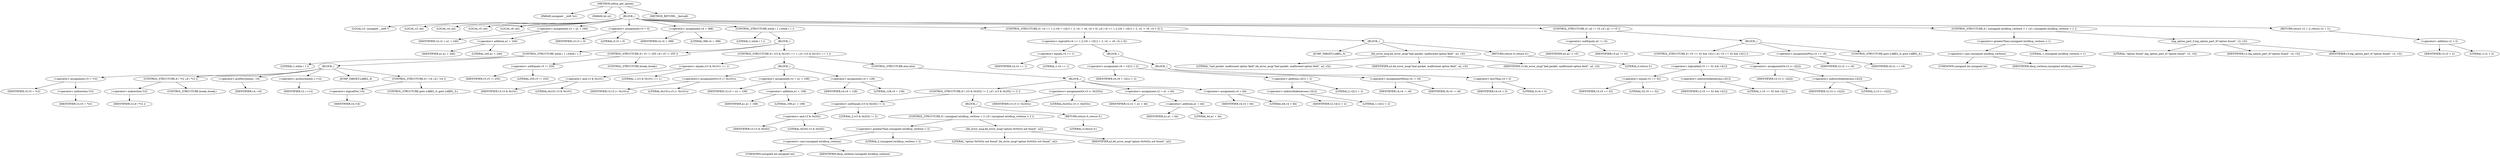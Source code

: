 digraph udhcp_get_option {  
"1000106" [label = "(METHOD,udhcp_get_option)" ]
"1000107" [label = "(PARAM,unsigned __int8 *a1)" ]
"1000108" [label = "(PARAM,int a2)" ]
"1000109" [label = "(BLOCK,,)" ]
"1000110" [label = "(LOCAL,v2: unsigned __int8 *)" ]
"1000111" [label = "(LOCAL,v3: int)" ]
"1000112" [label = "(LOCAL,v4: int)" ]
"1000113" [label = "(LOCAL,v5: int)" ]
"1000114" [label = "(LOCAL,v6: int)" ]
"1000115" [label = "(<operator>.assignment,v2 = a1 + 240)" ]
"1000116" [label = "(IDENTIFIER,v2,v2 = a1 + 240)" ]
"1000117" [label = "(<operator>.addition,a1 + 240)" ]
"1000118" [label = "(IDENTIFIER,a1,a1 + 240)" ]
"1000119" [label = "(LITERAL,240,a1 + 240)" ]
"1000120" [label = "(<operator>.assignment,v3 = 0)" ]
"1000121" [label = "(IDENTIFIER,v3,v3 = 0)" ]
"1000122" [label = "(LITERAL,0,v3 = 0)" ]
"1000123" [label = "(<operator>.assignment,v4 = 388)" ]
"1000124" [label = "(IDENTIFIER,v4,v4 = 388)" ]
"1000125" [label = "(LITERAL,388,v4 = 388)" ]
"1000126" [label = "(CONTROL_STRUCTURE,while ( 1 ),while ( 1 ))" ]
"1000127" [label = "(LITERAL,1,while ( 1 ))" ]
"1000128" [label = "(BLOCK,,)" ]
"1000129" [label = "(CONTROL_STRUCTURE,while ( 1 ),while ( 1 ))" ]
"1000130" [label = "(LITERAL,1,while ( 1 ))" ]
"1000131" [label = "(BLOCK,,)" ]
"1000132" [label = "(<operator>.assignment,v5 = *v2)" ]
"1000133" [label = "(IDENTIFIER,v5,v5 = *v2)" ]
"1000134" [label = "(<operator>.indirection,*v2)" ]
"1000135" [label = "(IDENTIFIER,v2,v5 = *v2)" ]
"1000136" [label = "(CONTROL_STRUCTURE,if ( *v2 ),if ( *v2 ))" ]
"1000137" [label = "(<operator>.indirection,*v2)" ]
"1000138" [label = "(IDENTIFIER,v2,if ( *v2 ))" ]
"1000139" [label = "(CONTROL_STRUCTURE,break;,break;)" ]
"1000140" [label = "(<operator>.preDecrement,--v4)" ]
"1000141" [label = "(IDENTIFIER,v4,--v4)" ]
"1000142" [label = "(<operator>.preIncrement,++v2)" ]
"1000143" [label = "(IDENTIFIER,v2,++v2)" ]
"1000144" [label = "(JUMP_TARGET,LABEL_4)" ]
"1000145" [label = "(CONTROL_STRUCTURE,if ( !v4 ),if ( !v4 ))" ]
"1000146" [label = "(<operator>.logicalNot,!v4)" ]
"1000147" [label = "(IDENTIFIER,v4,!v4)" ]
"1000148" [label = "(CONTROL_STRUCTURE,goto LABEL_5;,goto LABEL_5;)" ]
"1000149" [label = "(CONTROL_STRUCTURE,if ( v5 != 255 ),if ( v5 != 255 ))" ]
"1000150" [label = "(<operator>.notEquals,v5 != 255)" ]
"1000151" [label = "(IDENTIFIER,v5,v5 != 255)" ]
"1000152" [label = "(LITERAL,255,v5 != 255)" ]
"1000153" [label = "(CONTROL_STRUCTURE,break;,break;)" ]
"1000154" [label = "(CONTROL_STRUCTURE,if ( (v3 & 0x101) == 1 ),if ( (v3 & 0x101) == 1 ))" ]
"1000155" [label = "(<operator>.equals,(v3 & 0x101) == 1)" ]
"1000156" [label = "(<operator>.and,v3 & 0x101)" ]
"1000157" [label = "(IDENTIFIER,v3,v3 & 0x101)" ]
"1000158" [label = "(LITERAL,0x101,v3 & 0x101)" ]
"1000159" [label = "(LITERAL,1,(v3 & 0x101) == 1)" ]
"1000160" [label = "(BLOCK,,)" ]
"1000161" [label = "(<operators>.assignmentOr,v3 |= 0x101u)" ]
"1000162" [label = "(IDENTIFIER,v3,v3 |= 0x101u)" ]
"1000163" [label = "(LITERAL,0x101u,v3 |= 0x101u)" ]
"1000164" [label = "(<operator>.assignment,v2 = a1 + 108)" ]
"1000165" [label = "(IDENTIFIER,v2,v2 = a1 + 108)" ]
"1000166" [label = "(<operator>.addition,a1 + 108)" ]
"1000167" [label = "(IDENTIFIER,a1,a1 + 108)" ]
"1000168" [label = "(LITERAL,108,a1 + 108)" ]
"1000169" [label = "(<operator>.assignment,v4 = 128)" ]
"1000170" [label = "(IDENTIFIER,v4,v4 = 128)" ]
"1000171" [label = "(LITERAL,128,v4 = 128)" ]
"1000172" [label = "(CONTROL_STRUCTURE,else,else)" ]
"1000173" [label = "(BLOCK,,)" ]
"1000174" [label = "(CONTROL_STRUCTURE,if ( (v3 & 0x202) != 2 ),if ( (v3 & 0x202) != 2 ))" ]
"1000175" [label = "(<operator>.notEquals,(v3 & 0x202) != 2)" ]
"1000176" [label = "(<operator>.and,v3 & 0x202)" ]
"1000177" [label = "(IDENTIFIER,v3,v3 & 0x202)" ]
"1000178" [label = "(LITERAL,0x202,v3 & 0x202)" ]
"1000179" [label = "(LITERAL,2,(v3 & 0x202) != 2)" ]
"1000180" [label = "(BLOCK,,)" ]
"1000181" [label = "(CONTROL_STRUCTURE,if ( (unsigned int)dhcp_verbose > 2 ),if ( (unsigned int)dhcp_verbose > 2 ))" ]
"1000182" [label = "(<operator>.greaterThan,(unsigned int)dhcp_verbose > 2)" ]
"1000183" [label = "(<operator>.cast,(unsigned int)dhcp_verbose)" ]
"1000184" [label = "(UNKNOWN,unsigned int,unsigned int)" ]
"1000185" [label = "(IDENTIFIER,dhcp_verbose,(unsigned int)dhcp_verbose)" ]
"1000186" [label = "(LITERAL,2,(unsigned int)dhcp_verbose > 2)" ]
"1000187" [label = "(bb_error_msg,bb_error_msg(\"option 0x%02x not found\", a2))" ]
"1000188" [label = "(LITERAL,\"option 0x%02x not found\",bb_error_msg(\"option 0x%02x not found\", a2))" ]
"1000189" [label = "(IDENTIFIER,a2,bb_error_msg(\"option 0x%02x not found\", a2))" ]
"1000190" [label = "(RETURN,return 0;,return 0;)" ]
"1000191" [label = "(LITERAL,0,return 0;)" ]
"1000192" [label = "(<operators>.assignmentOr,v3 |= 0x202u)" ]
"1000193" [label = "(IDENTIFIER,v3,v3 |= 0x202u)" ]
"1000194" [label = "(LITERAL,0x202u,v3 |= 0x202u)" ]
"1000195" [label = "(<operator>.assignment,v2 = a1 + 44)" ]
"1000196" [label = "(IDENTIFIER,v2,v2 = a1 + 44)" ]
"1000197" [label = "(<operator>.addition,a1 + 44)" ]
"1000198" [label = "(IDENTIFIER,a1,a1 + 44)" ]
"1000199" [label = "(LITERAL,44,a1 + 44)" ]
"1000200" [label = "(<operator>.assignment,v4 = 64)" ]
"1000201" [label = "(IDENTIFIER,v4,v4 = 64)" ]
"1000202" [label = "(LITERAL,64,v4 = 64)" ]
"1000203" [label = "(CONTROL_STRUCTURE,if ( v4 == 1 || (v6 = v2[1] + 2, v4 -= v6, v4 < 0) ),if ( v4 == 1 || (v6 = v2[1] + 2, v4 -= v6, v4 < 0) ))" ]
"1000204" [label = "(<operator>.logicalOr,v4 == 1 || (v6 = v2[1] + 2, v4 -= v6, v4 < 0))" ]
"1000205" [label = "(<operator>.equals,v4 == 1)" ]
"1000206" [label = "(IDENTIFIER,v4,v4 == 1)" ]
"1000207" [label = "(LITERAL,1,v4 == 1)" ]
"1000208" [label = "(BLOCK,,)" ]
"1000209" [label = "(<operator>.assignment,v6 = v2[1] + 2)" ]
"1000210" [label = "(IDENTIFIER,v6,v6 = v2[1] + 2)" ]
"1000211" [label = "(<operator>.addition,v2[1] + 2)" ]
"1000212" [label = "(<operator>.indirectIndexAccess,v2[1])" ]
"1000213" [label = "(IDENTIFIER,v2,v2[1] + 2)" ]
"1000214" [label = "(LITERAL,1,v2[1] + 2)" ]
"1000215" [label = "(LITERAL,2,v2[1] + 2)" ]
"1000216" [label = "(BLOCK,,)" ]
"1000217" [label = "(<operator>.assignmentMinus,v4 -= v6)" ]
"1000218" [label = "(IDENTIFIER,v4,v4 -= v6)" ]
"1000219" [label = "(IDENTIFIER,v6,v4 -= v6)" ]
"1000220" [label = "(<operator>.lessThan,v4 < 0)" ]
"1000221" [label = "(IDENTIFIER,v4,v4 < 0)" ]
"1000222" [label = "(LITERAL,0,v4 < 0)" ]
"1000223" [label = "(BLOCK,,)" ]
"1000224" [label = "(JUMP_TARGET,LABEL_5)" ]
"1000225" [label = "(bb_error_msg,bb_error_msg(\"bad packet, malformed option field\", a2, v3))" ]
"1000226" [label = "(LITERAL,\"bad packet, malformed option field\",bb_error_msg(\"bad packet, malformed option field\", a2, v3))" ]
"1000227" [label = "(IDENTIFIER,a2,bb_error_msg(\"bad packet, malformed option field\", a2, v3))" ]
"1000228" [label = "(IDENTIFIER,v3,bb_error_msg(\"bad packet, malformed option field\", a2, v3))" ]
"1000229" [label = "(RETURN,return 0;,return 0;)" ]
"1000230" [label = "(LITERAL,0,return 0;)" ]
"1000231" [label = "(CONTROL_STRUCTURE,if ( a2 != v5 ),if ( a2 != v5 ))" ]
"1000232" [label = "(<operator>.notEquals,a2 != v5)" ]
"1000233" [label = "(IDENTIFIER,a2,a2 != v5)" ]
"1000234" [label = "(IDENTIFIER,v5,a2 != v5)" ]
"1000235" [label = "(BLOCK,,)" ]
"1000236" [label = "(CONTROL_STRUCTURE,if ( v5 == 52 && v2[1] ),if ( v5 == 52 && v2[1] ))" ]
"1000237" [label = "(<operator>.logicalAnd,v5 == 52 && v2[1])" ]
"1000238" [label = "(<operator>.equals,v5 == 52)" ]
"1000239" [label = "(IDENTIFIER,v5,v5 == 52)" ]
"1000240" [label = "(LITERAL,52,v5 == 52)" ]
"1000241" [label = "(<operator>.indirectIndexAccess,v2[1])" ]
"1000242" [label = "(IDENTIFIER,v2,v5 == 52 && v2[1])" ]
"1000243" [label = "(LITERAL,1,v5 == 52 && v2[1])" ]
"1000244" [label = "(<operators>.assignmentOr,v3 |= v2[2])" ]
"1000245" [label = "(IDENTIFIER,v3,v3 |= v2[2])" ]
"1000246" [label = "(<operator>.indirectIndexAccess,v2[2])" ]
"1000247" [label = "(IDENTIFIER,v2,v3 |= v2[2])" ]
"1000248" [label = "(LITERAL,2,v3 |= v2[2])" ]
"1000249" [label = "(<operator>.assignmentPlus,v2 += v6)" ]
"1000250" [label = "(IDENTIFIER,v2,v2 += v6)" ]
"1000251" [label = "(IDENTIFIER,v6,v2 += v6)" ]
"1000252" [label = "(CONTROL_STRUCTURE,goto LABEL_4;,goto LABEL_4;)" ]
"1000253" [label = "(CONTROL_STRUCTURE,if ( (unsigned int)dhcp_verbose > 1 ),if ( (unsigned int)dhcp_verbose > 1 ))" ]
"1000254" [label = "(<operator>.greaterThan,(unsigned int)dhcp_verbose > 1)" ]
"1000255" [label = "(<operator>.cast,(unsigned int)dhcp_verbose)" ]
"1000256" [label = "(UNKNOWN,unsigned int,unsigned int)" ]
"1000257" [label = "(IDENTIFIER,dhcp_verbose,(unsigned int)dhcp_verbose)" ]
"1000258" [label = "(LITERAL,1,(unsigned int)dhcp_verbose > 1)" ]
"1000259" [label = "(log_option_part_0,log_option_part_0(\"option found\", v2, v3))" ]
"1000260" [label = "(LITERAL,\"option found\",log_option_part_0(\"option found\", v2, v3))" ]
"1000261" [label = "(IDENTIFIER,v2,log_option_part_0(\"option found\", v2, v3))" ]
"1000262" [label = "(IDENTIFIER,v3,log_option_part_0(\"option found\", v2, v3))" ]
"1000263" [label = "(RETURN,return v2 + 2;,return v2 + 2;)" ]
"1000264" [label = "(<operator>.addition,v2 + 2)" ]
"1000265" [label = "(IDENTIFIER,v2,v2 + 2)" ]
"1000266" [label = "(LITERAL,2,v2 + 2)" ]
"1000267" [label = "(METHOD_RETURN,__fastcall)" ]
  "1000106" -> "1000107" 
  "1000106" -> "1000108" 
  "1000106" -> "1000109" 
  "1000106" -> "1000267" 
  "1000109" -> "1000110" 
  "1000109" -> "1000111" 
  "1000109" -> "1000112" 
  "1000109" -> "1000113" 
  "1000109" -> "1000114" 
  "1000109" -> "1000115" 
  "1000109" -> "1000120" 
  "1000109" -> "1000123" 
  "1000109" -> "1000126" 
  "1000109" -> "1000203" 
  "1000109" -> "1000231" 
  "1000109" -> "1000253" 
  "1000109" -> "1000263" 
  "1000115" -> "1000116" 
  "1000115" -> "1000117" 
  "1000117" -> "1000118" 
  "1000117" -> "1000119" 
  "1000120" -> "1000121" 
  "1000120" -> "1000122" 
  "1000123" -> "1000124" 
  "1000123" -> "1000125" 
  "1000126" -> "1000127" 
  "1000126" -> "1000128" 
  "1000128" -> "1000129" 
  "1000128" -> "1000149" 
  "1000128" -> "1000154" 
  "1000129" -> "1000130" 
  "1000129" -> "1000131" 
  "1000131" -> "1000132" 
  "1000131" -> "1000136" 
  "1000131" -> "1000140" 
  "1000131" -> "1000142" 
  "1000131" -> "1000144" 
  "1000131" -> "1000145" 
  "1000132" -> "1000133" 
  "1000132" -> "1000134" 
  "1000134" -> "1000135" 
  "1000136" -> "1000137" 
  "1000136" -> "1000139" 
  "1000137" -> "1000138" 
  "1000140" -> "1000141" 
  "1000142" -> "1000143" 
  "1000145" -> "1000146" 
  "1000145" -> "1000148" 
  "1000146" -> "1000147" 
  "1000149" -> "1000150" 
  "1000149" -> "1000153" 
  "1000150" -> "1000151" 
  "1000150" -> "1000152" 
  "1000154" -> "1000155" 
  "1000154" -> "1000160" 
  "1000154" -> "1000172" 
  "1000155" -> "1000156" 
  "1000155" -> "1000159" 
  "1000156" -> "1000157" 
  "1000156" -> "1000158" 
  "1000160" -> "1000161" 
  "1000160" -> "1000164" 
  "1000160" -> "1000169" 
  "1000161" -> "1000162" 
  "1000161" -> "1000163" 
  "1000164" -> "1000165" 
  "1000164" -> "1000166" 
  "1000166" -> "1000167" 
  "1000166" -> "1000168" 
  "1000169" -> "1000170" 
  "1000169" -> "1000171" 
  "1000172" -> "1000173" 
  "1000173" -> "1000174" 
  "1000173" -> "1000192" 
  "1000173" -> "1000195" 
  "1000173" -> "1000200" 
  "1000174" -> "1000175" 
  "1000174" -> "1000180" 
  "1000175" -> "1000176" 
  "1000175" -> "1000179" 
  "1000176" -> "1000177" 
  "1000176" -> "1000178" 
  "1000180" -> "1000181" 
  "1000180" -> "1000190" 
  "1000181" -> "1000182" 
  "1000181" -> "1000187" 
  "1000182" -> "1000183" 
  "1000182" -> "1000186" 
  "1000183" -> "1000184" 
  "1000183" -> "1000185" 
  "1000187" -> "1000188" 
  "1000187" -> "1000189" 
  "1000190" -> "1000191" 
  "1000192" -> "1000193" 
  "1000192" -> "1000194" 
  "1000195" -> "1000196" 
  "1000195" -> "1000197" 
  "1000197" -> "1000198" 
  "1000197" -> "1000199" 
  "1000200" -> "1000201" 
  "1000200" -> "1000202" 
  "1000203" -> "1000204" 
  "1000203" -> "1000223" 
  "1000204" -> "1000205" 
  "1000204" -> "1000208" 
  "1000205" -> "1000206" 
  "1000205" -> "1000207" 
  "1000208" -> "1000209" 
  "1000208" -> "1000216" 
  "1000209" -> "1000210" 
  "1000209" -> "1000211" 
  "1000211" -> "1000212" 
  "1000211" -> "1000215" 
  "1000212" -> "1000213" 
  "1000212" -> "1000214" 
  "1000216" -> "1000217" 
  "1000216" -> "1000220" 
  "1000217" -> "1000218" 
  "1000217" -> "1000219" 
  "1000220" -> "1000221" 
  "1000220" -> "1000222" 
  "1000223" -> "1000224" 
  "1000223" -> "1000225" 
  "1000223" -> "1000229" 
  "1000225" -> "1000226" 
  "1000225" -> "1000227" 
  "1000225" -> "1000228" 
  "1000229" -> "1000230" 
  "1000231" -> "1000232" 
  "1000231" -> "1000235" 
  "1000232" -> "1000233" 
  "1000232" -> "1000234" 
  "1000235" -> "1000236" 
  "1000235" -> "1000249" 
  "1000235" -> "1000252" 
  "1000236" -> "1000237" 
  "1000236" -> "1000244" 
  "1000237" -> "1000238" 
  "1000237" -> "1000241" 
  "1000238" -> "1000239" 
  "1000238" -> "1000240" 
  "1000241" -> "1000242" 
  "1000241" -> "1000243" 
  "1000244" -> "1000245" 
  "1000244" -> "1000246" 
  "1000246" -> "1000247" 
  "1000246" -> "1000248" 
  "1000249" -> "1000250" 
  "1000249" -> "1000251" 
  "1000253" -> "1000254" 
  "1000253" -> "1000259" 
  "1000254" -> "1000255" 
  "1000254" -> "1000258" 
  "1000255" -> "1000256" 
  "1000255" -> "1000257" 
  "1000259" -> "1000260" 
  "1000259" -> "1000261" 
  "1000259" -> "1000262" 
  "1000263" -> "1000264" 
  "1000264" -> "1000265" 
  "1000264" -> "1000266" 
}
